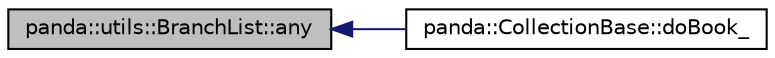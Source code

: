 digraph G
{
  edge [fontname="Helvetica",fontsize="10",labelfontname="Helvetica",labelfontsize="10"];
  node [fontname="Helvetica",fontsize="10",shape=record];
  rankdir=LR;
  Node1 [label="panda::utils::BranchList::any",height=0.2,width=0.4,color="black", fillcolor="grey75", style="filled" fontcolor="black"];
  Node1 -> Node2 [dir=back,color="midnightblue",fontsize="10",style="solid"];
  Node2 [label="panda::CollectionBase::doBook_",height=0.2,width=0.4,color="black", fillcolor="white", style="filled",URL="$classpanda_1_1CollectionBase.html#a55e90bbac83f59d93a938dbe57c871c0"];
}

